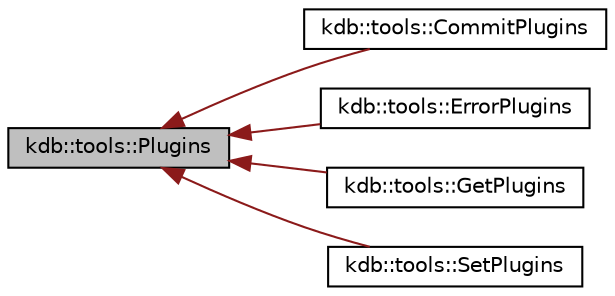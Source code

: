 digraph "kdb::tools::Plugins"
{
 // LATEX_PDF_SIZE
  edge [fontname="Helvetica",fontsize="10",labelfontname="Helvetica",labelfontsize="10"];
  node [fontname="Helvetica",fontsize="10",shape=record];
  rankdir="LR";
  Node1 [label="kdb::tools::Plugins",height=0.2,width=0.4,color="black", fillcolor="grey75", style="filled", fontcolor="black",tooltip="A collection of plugins (either get, set or error)"];
  Node1 -> Node2 [dir="back",color="firebrick4",fontsize="10",style="solid",fontname="Helvetica"];
  Node2 [label="kdb::tools::CommitPlugins",height=0.2,width=0.4,color="black", fillcolor="white", style="filled",URL="$classkdb_1_1tools_1_1CommitPlugins.html",tooltip="Plugins to handle errors during configuration access."];
  Node1 -> Node3 [dir="back",color="firebrick4",fontsize="10",style="solid",fontname="Helvetica"];
  Node3 [label="kdb::tools::ErrorPlugins",height=0.2,width=0.4,color="black", fillcolor="white", style="filled",URL="$classkdb_1_1tools_1_1ErrorPlugins.html",tooltip="Plugins to handle errors during configuration access."];
  Node1 -> Node4 [dir="back",color="firebrick4",fontsize="10",style="solid",fontname="Helvetica"];
  Node4 [label="kdb::tools::GetPlugins",height=0.2,width=0.4,color="black", fillcolor="white", style="filled",URL="$classkdb_1_1tools_1_1GetPlugins.html",tooltip="Plugins to get configuration."];
  Node1 -> Node5 [dir="back",color="firebrick4",fontsize="10",style="solid",fontname="Helvetica"];
  Node5 [label="kdb::tools::SetPlugins",height=0.2,width=0.4,color="black", fillcolor="white", style="filled",URL="$classkdb_1_1tools_1_1SetPlugins.html",tooltip="Plugins to set configuration."];
}
